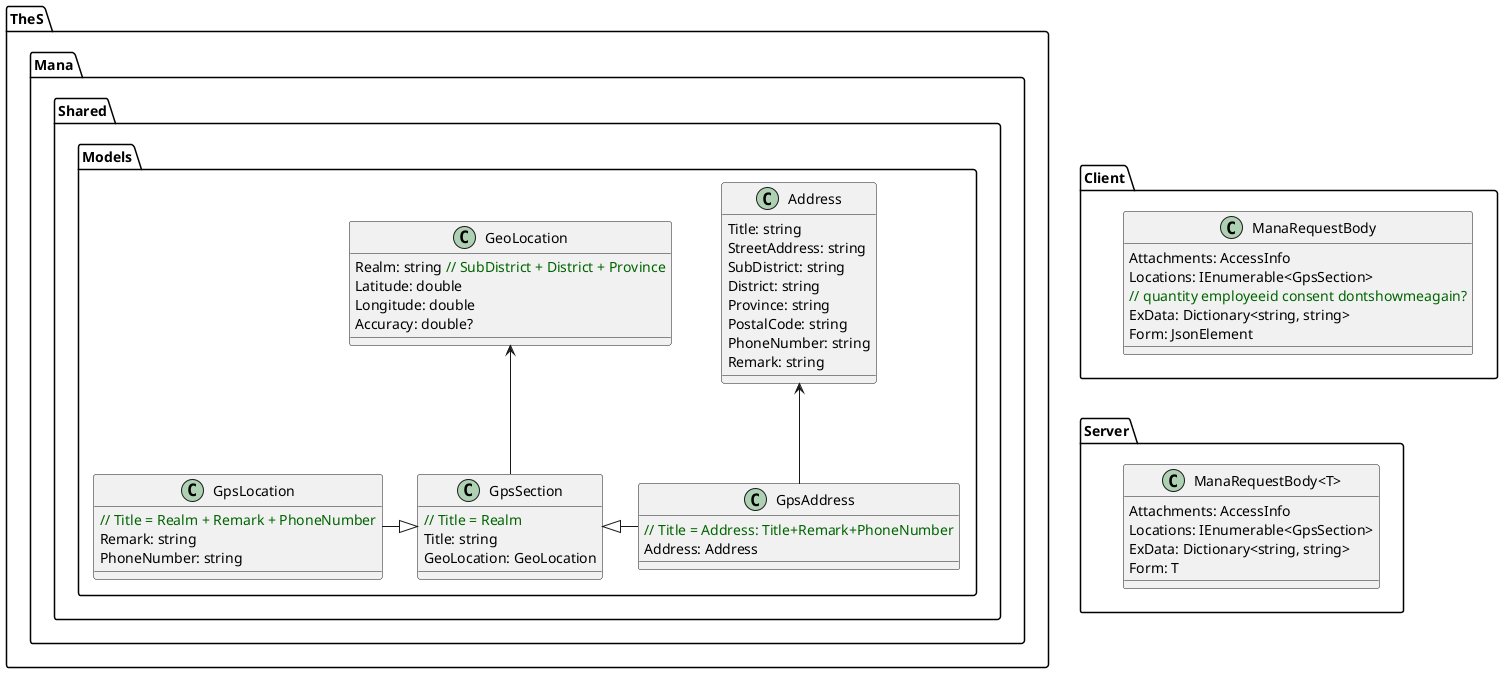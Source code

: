 @startuml ManaRequestBody

!define COMMENT(x) <color:darkgreen>x</color>

package TheS.Mana.Shared.Models {
    class GeoLocation {
        Realm: string COMMENT(// SubDistrict + District + Province)
        Latitude: double
        Longitude: double
        Accuracy: double?
    }
    class Address {
        Title: string
        StreetAddress: string
        SubDistrict: string
        District: string
        Province: string
        PostalCode: string
        PhoneNumber: string
        Remark: string
    }

    class GpsSection {
        COMMENT(// Title = Realm)
        Title: string
        GeoLocation: GeoLocation
    }
    GeoLocation <-- GpsSection
    class GpsLocation {
        COMMENT(// Title = Realm + Remark + PhoneNumber)
        Remark: string
        PhoneNumber: string
    }
    GpsSection <|-l GpsLocation
    class GpsAddress {
        COMMENT(// Title = Address: Title+Remark+PhoneNumber)
        Address: Address
    }
    GpsSection <|- GpsAddress
    Address <-- GpsAddress
}

package Client {
    class ManaRequestBody {
        Attachments: AccessInfo
        Locations: IEnumerable<GpsSection>
        COMMENT(// quantity employeeid consent dontshowmeagain?)
        ExData: Dictionary<string, string>
        Form: JsonElement
    }
}

package Server {
    class "ManaRequestBody<T>" {
        Attachments: AccessInfo
        Locations: IEnumerable<GpsSection>
        ExData: Dictionary<string, string>
        Form: T
    }
}
Client -[hidden]- Server

@enduml